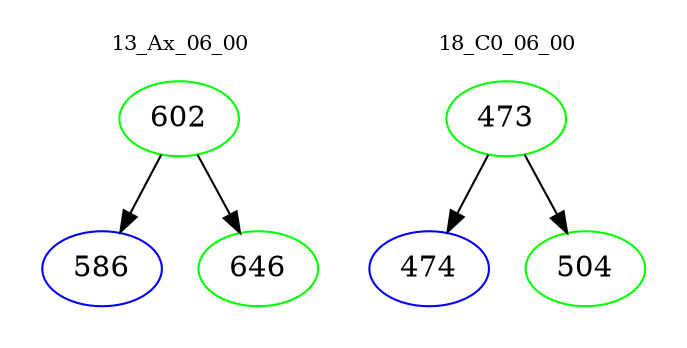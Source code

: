 digraph{
subgraph cluster_0 {
color = white
label = "13_Ax_06_00";
fontsize=10;
T0_602 [label="602", color="green"]
T0_602 -> T0_586 [color="black"]
T0_586 [label="586", color="blue"]
T0_602 -> T0_646 [color="black"]
T0_646 [label="646", color="green"]
}
subgraph cluster_1 {
color = white
label = "18_C0_06_00";
fontsize=10;
T1_473 [label="473", color="green"]
T1_473 -> T1_474 [color="black"]
T1_474 [label="474", color="blue"]
T1_473 -> T1_504 [color="black"]
T1_504 [label="504", color="green"]
}
}
